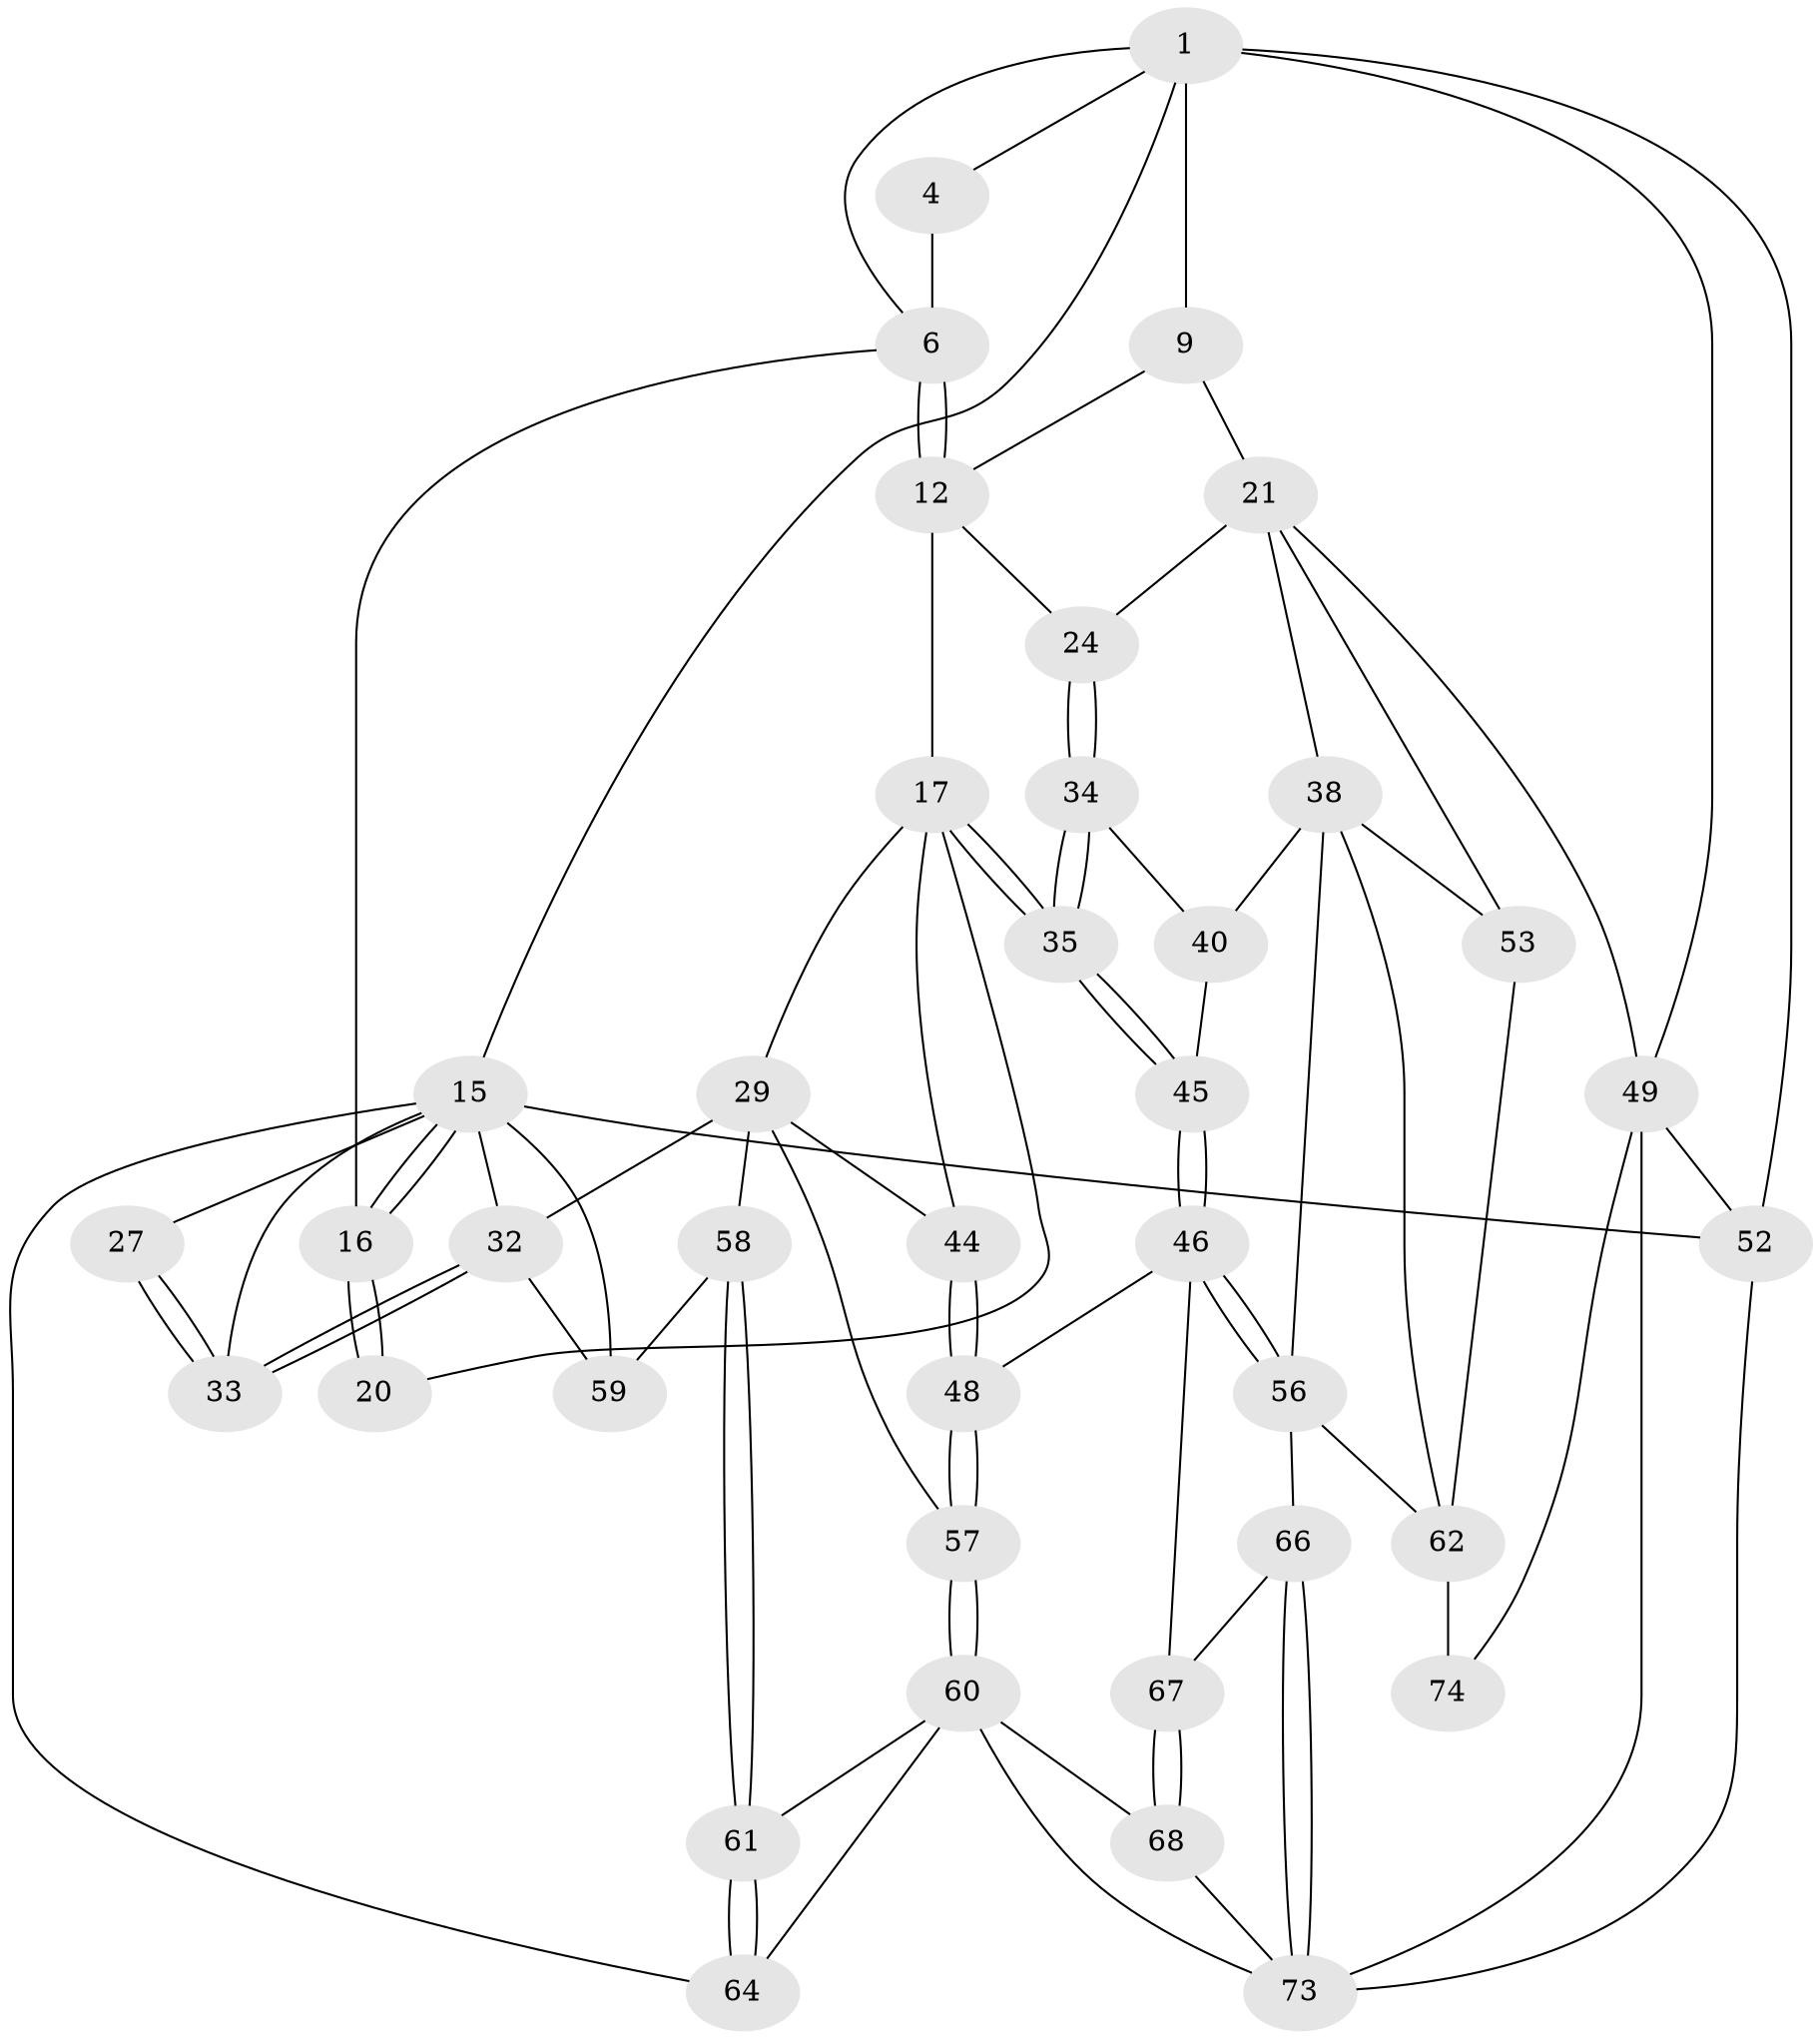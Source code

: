 // original degree distribution, {3: 0.038461538461538464, 6: 0.21794871794871795, 4: 0.21794871794871795, 5: 0.5256410256410257}
// Generated by graph-tools (version 1.1) at 2025/16/03/09/25 04:16:53]
// undirected, 39 vertices, 89 edges
graph export_dot {
graph [start="1"]
  node [color=gray90,style=filled];
  1 [pos="+0.6647457247649897+0",super="+5+2"];
  4 [pos="+0.4033705552630687+0"];
  6 [pos="+0.7240795301012535+0.13446221206354833",super="+7"];
  9 [pos="+0.8758195358976101+0.06282569681440137",super="+11+10"];
  12 [pos="+0.7639120581439496+0.21579287955518395",super="+13"];
  15 [pos="+0+0",super="+25"];
  16 [pos="+0.2700697882634697+0.19853061978756537"];
  17 [pos="+0.5521049840565663+0.4224440280866522",super="+18"];
  20 [pos="+0.2681422853219545+0.21620346527176915"];
  21 [pos="+1+0.24322252183146445",super="+36+22"];
  24 [pos="+0.8039819103403059+0.4416184877632247"];
  27 [pos="+0.2677817268428888+0.2165383810977432"];
  29 [pos="+0.28576714806971126+0.4758895704886973",super="+30"];
  32 [pos="+0.14452774932100584+0.49717259972109906",super="+42"];
  33 [pos="+0.129076956690152+0.45966580315414085"];
  34 [pos="+0.7881146984690401+0.4761117121868193"];
  35 [pos="+0.5840873113946864+0.4610836482561072"];
  38 [pos="+0.9300171730265867+0.6113764200432443",super="+39"];
  40 [pos="+0.7809197259420979+0.5071030549500026"];
  44 [pos="+0.4554258351361696+0.561584083237321"];
  45 [pos="+0.639010558026278+0.5480515597051655"];
  46 [pos="+0.6486590257510224+0.6291075103204397",super="+47"];
  48 [pos="+0.4305371520227888+0.6513154785807718"];
  49 [pos="+1+1",super="+75"];
  52 [pos="+0+1"];
  53 [pos="+1+0.7212172194686631",super="+54"];
  56 [pos="+0.6936232119571606+0.6784207681511418",super="+65"];
  57 [pos="+0.4263739781299471+0.6526793349905541"];
  58 [pos="+0.16390193162475603+0.6198854296089046"];
  59 [pos="+0.09806336299928836+0.6387932469127404"];
  60 [pos="+0.32945446599159733+0.7643430170139442",super="+69"];
  61 [pos="+0.16979064684333475+0.6342892572906772"];
  62 [pos="+0.8785808663016856+0.7651388089515241",super="+70"];
  64 [pos="+0.1404445551727096+0.8574376318331388"];
  66 [pos="+0.5721178621637737+0.7902864423990944"];
  67 [pos="+0.5235458861506114+0.7679028052972325"];
  68 [pos="+0.4387305816498292+0.8621830098329417"];
  73 [pos="+0.5638739743388608+0.8980918878903064",super="+76"];
  74 [pos="+0.7065115826837554+1"];
  1 -- 9 [weight=2];
  1 -- 6;
  1 -- 49;
  1 -- 4;
  1 -- 52;
  1 -- 15;
  4 -- 6;
  6 -- 12 [weight=2];
  6 -- 12;
  6 -- 16;
  9 -- 12;
  9 -- 21 [weight=2];
  12 -- 24;
  12 -- 17;
  15 -- 16;
  15 -- 16;
  15 -- 32;
  15 -- 33;
  15 -- 64;
  15 -- 52;
  15 -- 27;
  15 -- 59;
  16 -- 20;
  16 -- 20;
  17 -- 35;
  17 -- 35;
  17 -- 20;
  17 -- 44;
  17 -- 29;
  21 -- 49;
  21 -- 53;
  21 -- 24;
  21 -- 38;
  24 -- 34;
  24 -- 34;
  27 -- 33;
  27 -- 33;
  29 -- 44;
  29 -- 32;
  29 -- 57;
  29 -- 58;
  32 -- 33;
  32 -- 33;
  32 -- 59;
  34 -- 35;
  34 -- 35;
  34 -- 40;
  35 -- 45;
  35 -- 45;
  38 -- 40;
  38 -- 62;
  38 -- 56;
  38 -- 53;
  40 -- 45;
  44 -- 48;
  44 -- 48;
  45 -- 46;
  45 -- 46;
  46 -- 56;
  46 -- 56;
  46 -- 48;
  46 -- 67;
  48 -- 57;
  48 -- 57;
  49 -- 52;
  49 -- 73;
  49 -- 74;
  52 -- 73;
  53 -- 62 [weight=2];
  56 -- 66;
  56 -- 62;
  57 -- 60;
  57 -- 60;
  58 -- 59;
  58 -- 61;
  58 -- 61;
  60 -- 61;
  60 -- 64;
  60 -- 73;
  60 -- 68;
  61 -- 64;
  61 -- 64;
  62 -- 74 [weight=2];
  66 -- 67;
  66 -- 73;
  66 -- 73;
  67 -- 68;
  67 -- 68;
  68 -- 73;
}
